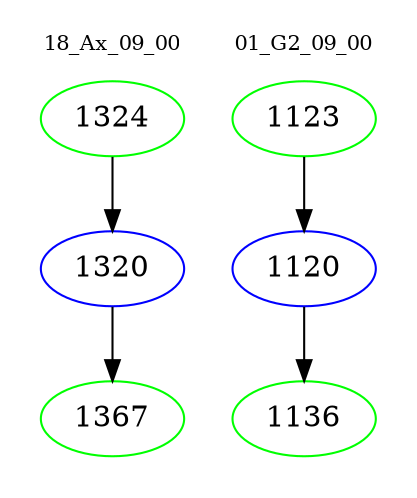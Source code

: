 digraph{
subgraph cluster_0 {
color = white
label = "18_Ax_09_00";
fontsize=10;
T0_1324 [label="1324", color="green"]
T0_1324 -> T0_1320 [color="black"]
T0_1320 [label="1320", color="blue"]
T0_1320 -> T0_1367 [color="black"]
T0_1367 [label="1367", color="green"]
}
subgraph cluster_1 {
color = white
label = "01_G2_09_00";
fontsize=10;
T1_1123 [label="1123", color="green"]
T1_1123 -> T1_1120 [color="black"]
T1_1120 [label="1120", color="blue"]
T1_1120 -> T1_1136 [color="black"]
T1_1136 [label="1136", color="green"]
}
}
